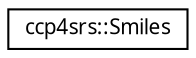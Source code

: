 digraph "Graphical Class Hierarchy"
{
  edge [fontname="FreeSans.ttf",fontsize="10",labelfontname="FreeSans.ttf",labelfontsize="10"];
  node [fontname="FreeSans.ttf",fontsize="10",shape=record];
  rankdir="LR";
  Node1 [label="ccp4srs::Smiles",height=0.2,width=0.4,color="black", fillcolor="white", style="filled",URL="$classccp4srs_1_1_smiles.html"];
}
